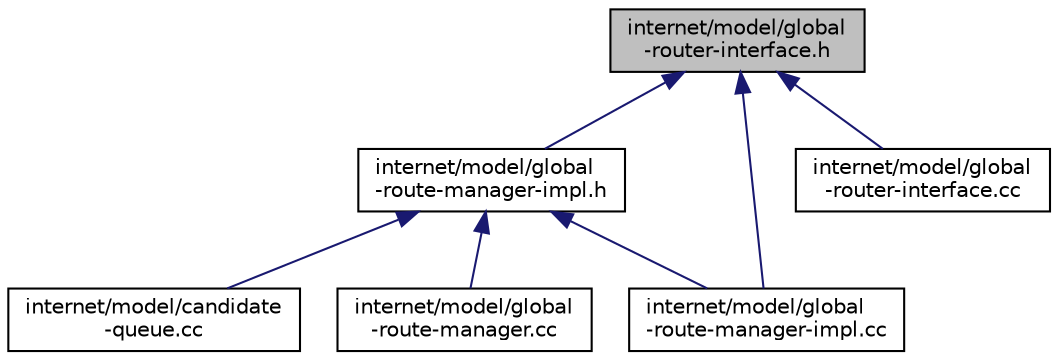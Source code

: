 digraph "internet/model/global-router-interface.h"
{
  edge [fontname="Helvetica",fontsize="10",labelfontname="Helvetica",labelfontsize="10"];
  node [fontname="Helvetica",fontsize="10",shape=record];
  Node1 [label="internet/model/global\l-router-interface.h",height=0.2,width=0.4,color="black", fillcolor="grey75", style="filled", fontcolor="black"];
  Node1 -> Node2 [dir="back",color="midnightblue",fontsize="10",style="solid"];
  Node2 [label="internet/model/global\l-route-manager-impl.h",height=0.2,width=0.4,color="black", fillcolor="white", style="filled",URL="$dd/d69/global-route-manager-impl_8h.html"];
  Node2 -> Node3 [dir="back",color="midnightblue",fontsize="10",style="solid"];
  Node3 [label="internet/model/candidate\l-queue.cc",height=0.2,width=0.4,color="black", fillcolor="white", style="filled",URL="$db/dc7/candidate-queue_8cc.html"];
  Node2 -> Node4 [dir="back",color="midnightblue",fontsize="10",style="solid"];
  Node4 [label="internet/model/global\l-route-manager-impl.cc",height=0.2,width=0.4,color="black", fillcolor="white", style="filled",URL="$de/d4e/global-route-manager-impl_8cc.html"];
  Node2 -> Node5 [dir="back",color="midnightblue",fontsize="10",style="solid"];
  Node5 [label="internet/model/global\l-route-manager.cc",height=0.2,width=0.4,color="black", fillcolor="white", style="filled",URL="$dd/d00/global-route-manager_8cc.html"];
  Node1 -> Node4 [dir="back",color="midnightblue",fontsize="10",style="solid"];
  Node1 -> Node6 [dir="back",color="midnightblue",fontsize="10",style="solid"];
  Node6 [label="internet/model/global\l-router-interface.cc",height=0.2,width=0.4,color="black", fillcolor="white", style="filled",URL="$d4/de4/global-router-interface_8cc.html"];
}
